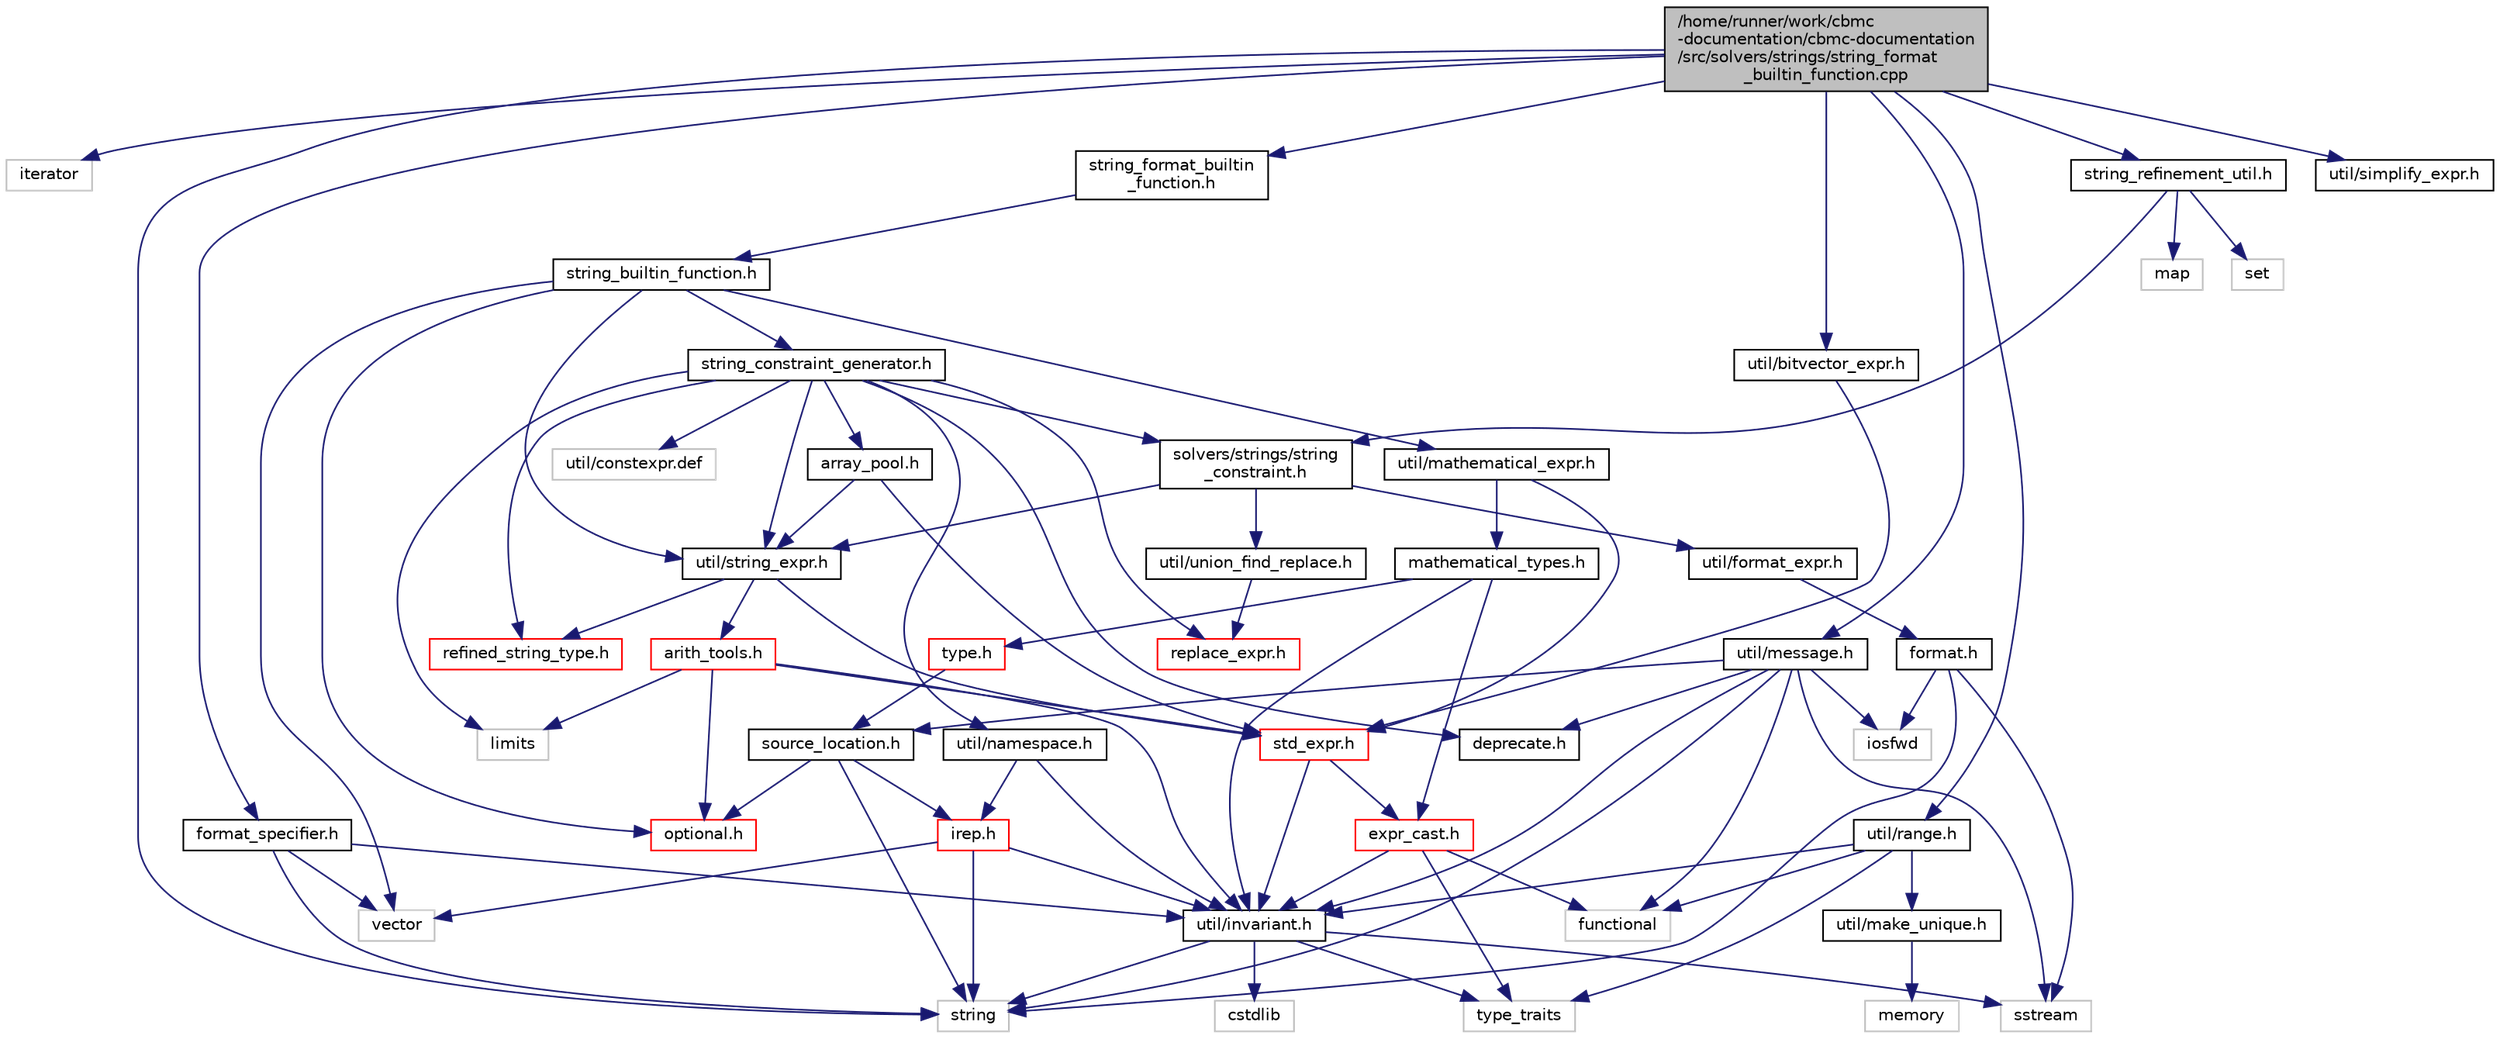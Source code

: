 digraph "/home/runner/work/cbmc-documentation/cbmc-documentation/src/solvers/strings/string_format_builtin_function.cpp"
{
 // LATEX_PDF_SIZE
  bgcolor="transparent";
  edge [fontname="Helvetica",fontsize="10",labelfontname="Helvetica",labelfontsize="10"];
  node [fontname="Helvetica",fontsize="10",shape=record];
  Node1 [label="/home/runner/work/cbmc\l-documentation/cbmc-documentation\l/src/solvers/strings/string_format\l_builtin_function.cpp",height=0.2,width=0.4,color="black", fillcolor="grey75", style="filled", fontcolor="black",tooltip=" "];
  Node1 -> Node2 [color="midnightblue",fontsize="10",style="solid",fontname="Helvetica"];
  Node2 [label="iterator",height=0.2,width=0.4,color="grey75",tooltip=" "];
  Node1 -> Node3 [color="midnightblue",fontsize="10",style="solid",fontname="Helvetica"];
  Node3 [label="string",height=0.2,width=0.4,color="grey75",tooltip=" "];
  Node1 -> Node4 [color="midnightblue",fontsize="10",style="solid",fontname="Helvetica"];
  Node4 [label="format_specifier.h",height=0.2,width=0.4,color="black",URL="$format__specifier_8h.html",tooltip=" "];
  Node4 -> Node3 [color="midnightblue",fontsize="10",style="solid",fontname="Helvetica"];
  Node4 -> Node5 [color="midnightblue",fontsize="10",style="solid",fontname="Helvetica"];
  Node5 [label="util/invariant.h",height=0.2,width=0.4,color="black",URL="$src_2util_2invariant_8h.html",tooltip=" "];
  Node5 -> Node6 [color="midnightblue",fontsize="10",style="solid",fontname="Helvetica"];
  Node6 [label="cstdlib",height=0.2,width=0.4,color="grey75",tooltip=" "];
  Node5 -> Node7 [color="midnightblue",fontsize="10",style="solid",fontname="Helvetica"];
  Node7 [label="sstream",height=0.2,width=0.4,color="grey75",tooltip=" "];
  Node5 -> Node3 [color="midnightblue",fontsize="10",style="solid",fontname="Helvetica"];
  Node5 -> Node8 [color="midnightblue",fontsize="10",style="solid",fontname="Helvetica"];
  Node8 [label="type_traits",height=0.2,width=0.4,color="grey75",tooltip=" "];
  Node4 -> Node9 [color="midnightblue",fontsize="10",style="solid",fontname="Helvetica"];
  Node9 [label="vector",height=0.2,width=0.4,color="grey75",tooltip=" "];
  Node1 -> Node10 [color="midnightblue",fontsize="10",style="solid",fontname="Helvetica"];
  Node10 [label="string_format_builtin\l_function.h",height=0.2,width=0.4,color="black",URL="$string__format__builtin__function_8h.html",tooltip=" "];
  Node10 -> Node11 [color="midnightblue",fontsize="10",style="solid",fontname="Helvetica"];
  Node11 [label="string_builtin_function.h",height=0.2,width=0.4,color="black",URL="$string__builtin__function_8h.html",tooltip=" "];
  Node11 -> Node12 [color="midnightblue",fontsize="10",style="solid",fontname="Helvetica"];
  Node12 [label="string_constraint_generator.h",height=0.2,width=0.4,color="black",URL="$string__constraint__generator_8h.html",tooltip=" "];
  Node12 -> Node13 [color="midnightblue",fontsize="10",style="solid",fontname="Helvetica"];
  Node13 [label="limits",height=0.2,width=0.4,color="grey75",tooltip=" "];
  Node12 -> Node14 [color="midnightblue",fontsize="10",style="solid",fontname="Helvetica"];
  Node14 [label="solvers/strings/string\l_constraint.h",height=0.2,width=0.4,color="black",URL="$string__constraint_8h.html",tooltip=" "];
  Node14 -> Node15 [color="midnightblue",fontsize="10",style="solid",fontname="Helvetica"];
  Node15 [label="util/format_expr.h",height=0.2,width=0.4,color="black",URL="$format__expr_8h.html",tooltip=" "];
  Node15 -> Node16 [color="midnightblue",fontsize="10",style="solid",fontname="Helvetica"];
  Node16 [label="format.h",height=0.2,width=0.4,color="black",URL="$format_8h.html",tooltip=" "];
  Node16 -> Node17 [color="midnightblue",fontsize="10",style="solid",fontname="Helvetica"];
  Node17 [label="iosfwd",height=0.2,width=0.4,color="grey75",tooltip=" "];
  Node16 -> Node7 [color="midnightblue",fontsize="10",style="solid",fontname="Helvetica"];
  Node16 -> Node3 [color="midnightblue",fontsize="10",style="solid",fontname="Helvetica"];
  Node14 -> Node18 [color="midnightblue",fontsize="10",style="solid",fontname="Helvetica"];
  Node18 [label="util/string_expr.h",height=0.2,width=0.4,color="black",URL="$string__expr_8h.html",tooltip=" "];
  Node18 -> Node19 [color="midnightblue",fontsize="10",style="solid",fontname="Helvetica"];
  Node19 [label="arith_tools.h",height=0.2,width=0.4,color="red",URL="$arith__tools_8h.html",tooltip=" "];
  Node19 -> Node5 [color="midnightblue",fontsize="10",style="solid",fontname="Helvetica"];
  Node19 -> Node22 [color="midnightblue",fontsize="10",style="solid",fontname="Helvetica"];
  Node22 [label="optional.h",height=0.2,width=0.4,color="red",URL="$optional_8h.html",tooltip=" "];
  Node19 -> Node24 [color="midnightblue",fontsize="10",style="solid",fontname="Helvetica"];
  Node24 [label="std_expr.h",height=0.2,width=0.4,color="red",URL="$std__expr_8h.html",tooltip=" "];
  Node24 -> Node25 [color="midnightblue",fontsize="10",style="solid",fontname="Helvetica"];
  Node25 [label="expr_cast.h",height=0.2,width=0.4,color="red",URL="$expr__cast_8h.html",tooltip="Templated functions to cast to specific exprt-derived classes."];
  Node25 -> Node8 [color="midnightblue",fontsize="10",style="solid",fontname="Helvetica"];
  Node25 -> Node27 [color="midnightblue",fontsize="10",style="solid",fontname="Helvetica"];
  Node27 [label="functional",height=0.2,width=0.4,color="grey75",tooltip=" "];
  Node25 -> Node5 [color="midnightblue",fontsize="10",style="solid",fontname="Helvetica"];
  Node24 -> Node5 [color="midnightblue",fontsize="10",style="solid",fontname="Helvetica"];
  Node19 -> Node13 [color="midnightblue",fontsize="10",style="solid",fontname="Helvetica"];
  Node18 -> Node54 [color="midnightblue",fontsize="10",style="solid",fontname="Helvetica"];
  Node54 [label="refined_string_type.h",height=0.2,width=0.4,color="red",URL="$refined__string__type_8h.html",tooltip=" "];
  Node18 -> Node24 [color="midnightblue",fontsize="10",style="solid",fontname="Helvetica"];
  Node14 -> Node58 [color="midnightblue",fontsize="10",style="solid",fontname="Helvetica"];
  Node58 [label="util/union_find_replace.h",height=0.2,width=0.4,color="black",URL="$union__find__replace_8h.html",tooltip=" "];
  Node58 -> Node59 [color="midnightblue",fontsize="10",style="solid",fontname="Helvetica"];
  Node59 [label="replace_expr.h",height=0.2,width=0.4,color="red",URL="$replace__expr_8h.html",tooltip=" "];
  Node12 -> Node60 [color="midnightblue",fontsize="10",style="solid",fontname="Helvetica"];
  Node60 [label="util/constexpr.def",height=0.2,width=0.4,color="grey75",tooltip=" "];
  Node12 -> Node30 [color="midnightblue",fontsize="10",style="solid",fontname="Helvetica"];
  Node30 [label="deprecate.h",height=0.2,width=0.4,color="black",URL="$deprecate_8h.html",tooltip=" "];
  Node12 -> Node61 [color="midnightblue",fontsize="10",style="solid",fontname="Helvetica"];
  Node61 [label="util/namespace.h",height=0.2,width=0.4,color="black",URL="$namespace_8h.html",tooltip=" "];
  Node61 -> Node5 [color="midnightblue",fontsize="10",style="solid",fontname="Helvetica"];
  Node61 -> Node33 [color="midnightblue",fontsize="10",style="solid",fontname="Helvetica"];
  Node33 [label="irep.h",height=0.2,width=0.4,color="red",URL="$irep_8h.html",tooltip=" "];
  Node33 -> Node3 [color="midnightblue",fontsize="10",style="solid",fontname="Helvetica"];
  Node33 -> Node9 [color="midnightblue",fontsize="10",style="solid",fontname="Helvetica"];
  Node33 -> Node5 [color="midnightblue",fontsize="10",style="solid",fontname="Helvetica"];
  Node12 -> Node54 [color="midnightblue",fontsize="10",style="solid",fontname="Helvetica"];
  Node12 -> Node59 [color="midnightblue",fontsize="10",style="solid",fontname="Helvetica"];
  Node12 -> Node18 [color="midnightblue",fontsize="10",style="solid",fontname="Helvetica"];
  Node12 -> Node62 [color="midnightblue",fontsize="10",style="solid",fontname="Helvetica"];
  Node62 [label="array_pool.h",height=0.2,width=0.4,color="black",URL="$array__pool_8h.html",tooltip=" "];
  Node62 -> Node24 [color="midnightblue",fontsize="10",style="solid",fontname="Helvetica"];
  Node62 -> Node18 [color="midnightblue",fontsize="10",style="solid",fontname="Helvetica"];
  Node11 -> Node63 [color="midnightblue",fontsize="10",style="solid",fontname="Helvetica"];
  Node63 [label="util/mathematical_expr.h",height=0.2,width=0.4,color="black",URL="$mathematical__expr_8h.html",tooltip=" "];
  Node63 -> Node64 [color="midnightblue",fontsize="10",style="solid",fontname="Helvetica"];
  Node64 [label="mathematical_types.h",height=0.2,width=0.4,color="black",URL="$mathematical__types_8h.html",tooltip=" "];
  Node64 -> Node25 [color="midnightblue",fontsize="10",style="solid",fontname="Helvetica"];
  Node64 -> Node5 [color="midnightblue",fontsize="10",style="solid",fontname="Helvetica"];
  Node64 -> Node31 [color="midnightblue",fontsize="10",style="solid",fontname="Helvetica"];
  Node31 [label="type.h",height=0.2,width=0.4,color="red",URL="$type_8h.html",tooltip=" "];
  Node31 -> Node32 [color="midnightblue",fontsize="10",style="solid",fontname="Helvetica"];
  Node32 [label="source_location.h",height=0.2,width=0.4,color="black",URL="$source__location_8h.html",tooltip=" "];
  Node32 -> Node33 [color="midnightblue",fontsize="10",style="solid",fontname="Helvetica"];
  Node32 -> Node22 [color="midnightblue",fontsize="10",style="solid",fontname="Helvetica"];
  Node32 -> Node3 [color="midnightblue",fontsize="10",style="solid",fontname="Helvetica"];
  Node63 -> Node24 [color="midnightblue",fontsize="10",style="solid",fontname="Helvetica"];
  Node11 -> Node22 [color="midnightblue",fontsize="10",style="solid",fontname="Helvetica"];
  Node11 -> Node18 [color="midnightblue",fontsize="10",style="solid",fontname="Helvetica"];
  Node11 -> Node9 [color="midnightblue",fontsize="10",style="solid",fontname="Helvetica"];
  Node1 -> Node65 [color="midnightblue",fontsize="10",style="solid",fontname="Helvetica"];
  Node65 [label="string_refinement_util.h",height=0.2,width=0.4,color="black",URL="$string__refinement__util_8h.html",tooltip=" "];
  Node65 -> Node14 [color="midnightblue",fontsize="10",style="solid",fontname="Helvetica"];
  Node65 -> Node66 [color="midnightblue",fontsize="10",style="solid",fontname="Helvetica"];
  Node66 [label="map",height=0.2,width=0.4,color="grey75",tooltip=" "];
  Node65 -> Node67 [color="midnightblue",fontsize="10",style="solid",fontname="Helvetica"];
  Node67 [label="set",height=0.2,width=0.4,color="grey75",tooltip=" "];
  Node1 -> Node68 [color="midnightblue",fontsize="10",style="solid",fontname="Helvetica"];
  Node68 [label="util/bitvector_expr.h",height=0.2,width=0.4,color="black",URL="$bitvector__expr_8h.html",tooltip=" "];
  Node68 -> Node24 [color="midnightblue",fontsize="10",style="solid",fontname="Helvetica"];
  Node1 -> Node69 [color="midnightblue",fontsize="10",style="solid",fontname="Helvetica"];
  Node69 [label="util/message.h",height=0.2,width=0.4,color="black",URL="$src_2util_2message_8h.html",tooltip=" "];
  Node69 -> Node27 [color="midnightblue",fontsize="10",style="solid",fontname="Helvetica"];
  Node69 -> Node17 [color="midnightblue",fontsize="10",style="solid",fontname="Helvetica"];
  Node69 -> Node7 [color="midnightblue",fontsize="10",style="solid",fontname="Helvetica"];
  Node69 -> Node3 [color="midnightblue",fontsize="10",style="solid",fontname="Helvetica"];
  Node69 -> Node30 [color="midnightblue",fontsize="10",style="solid",fontname="Helvetica"];
  Node69 -> Node5 [color="midnightblue",fontsize="10",style="solid",fontname="Helvetica"];
  Node69 -> Node32 [color="midnightblue",fontsize="10",style="solid",fontname="Helvetica"];
  Node1 -> Node70 [color="midnightblue",fontsize="10",style="solid",fontname="Helvetica"];
  Node70 [label="util/range.h",height=0.2,width=0.4,color="black",URL="$range_8h.html",tooltip=" "];
  Node70 -> Node27 [color="midnightblue",fontsize="10",style="solid",fontname="Helvetica"];
  Node70 -> Node8 [color="midnightblue",fontsize="10",style="solid",fontname="Helvetica"];
  Node70 -> Node5 [color="midnightblue",fontsize="10",style="solid",fontname="Helvetica"];
  Node70 -> Node71 [color="midnightblue",fontsize="10",style="solid",fontname="Helvetica"];
  Node71 [label="util/make_unique.h",height=0.2,width=0.4,color="black",URL="$make__unique_8h.html",tooltip=" "];
  Node71 -> Node72 [color="midnightblue",fontsize="10",style="solid",fontname="Helvetica"];
  Node72 [label="memory",height=0.2,width=0.4,color="grey75",tooltip=" "];
  Node1 -> Node73 [color="midnightblue",fontsize="10",style="solid",fontname="Helvetica"];
  Node73 [label="util/simplify_expr.h",height=0.2,width=0.4,color="black",URL="$simplify__expr_8h.html",tooltip=" "];
}
